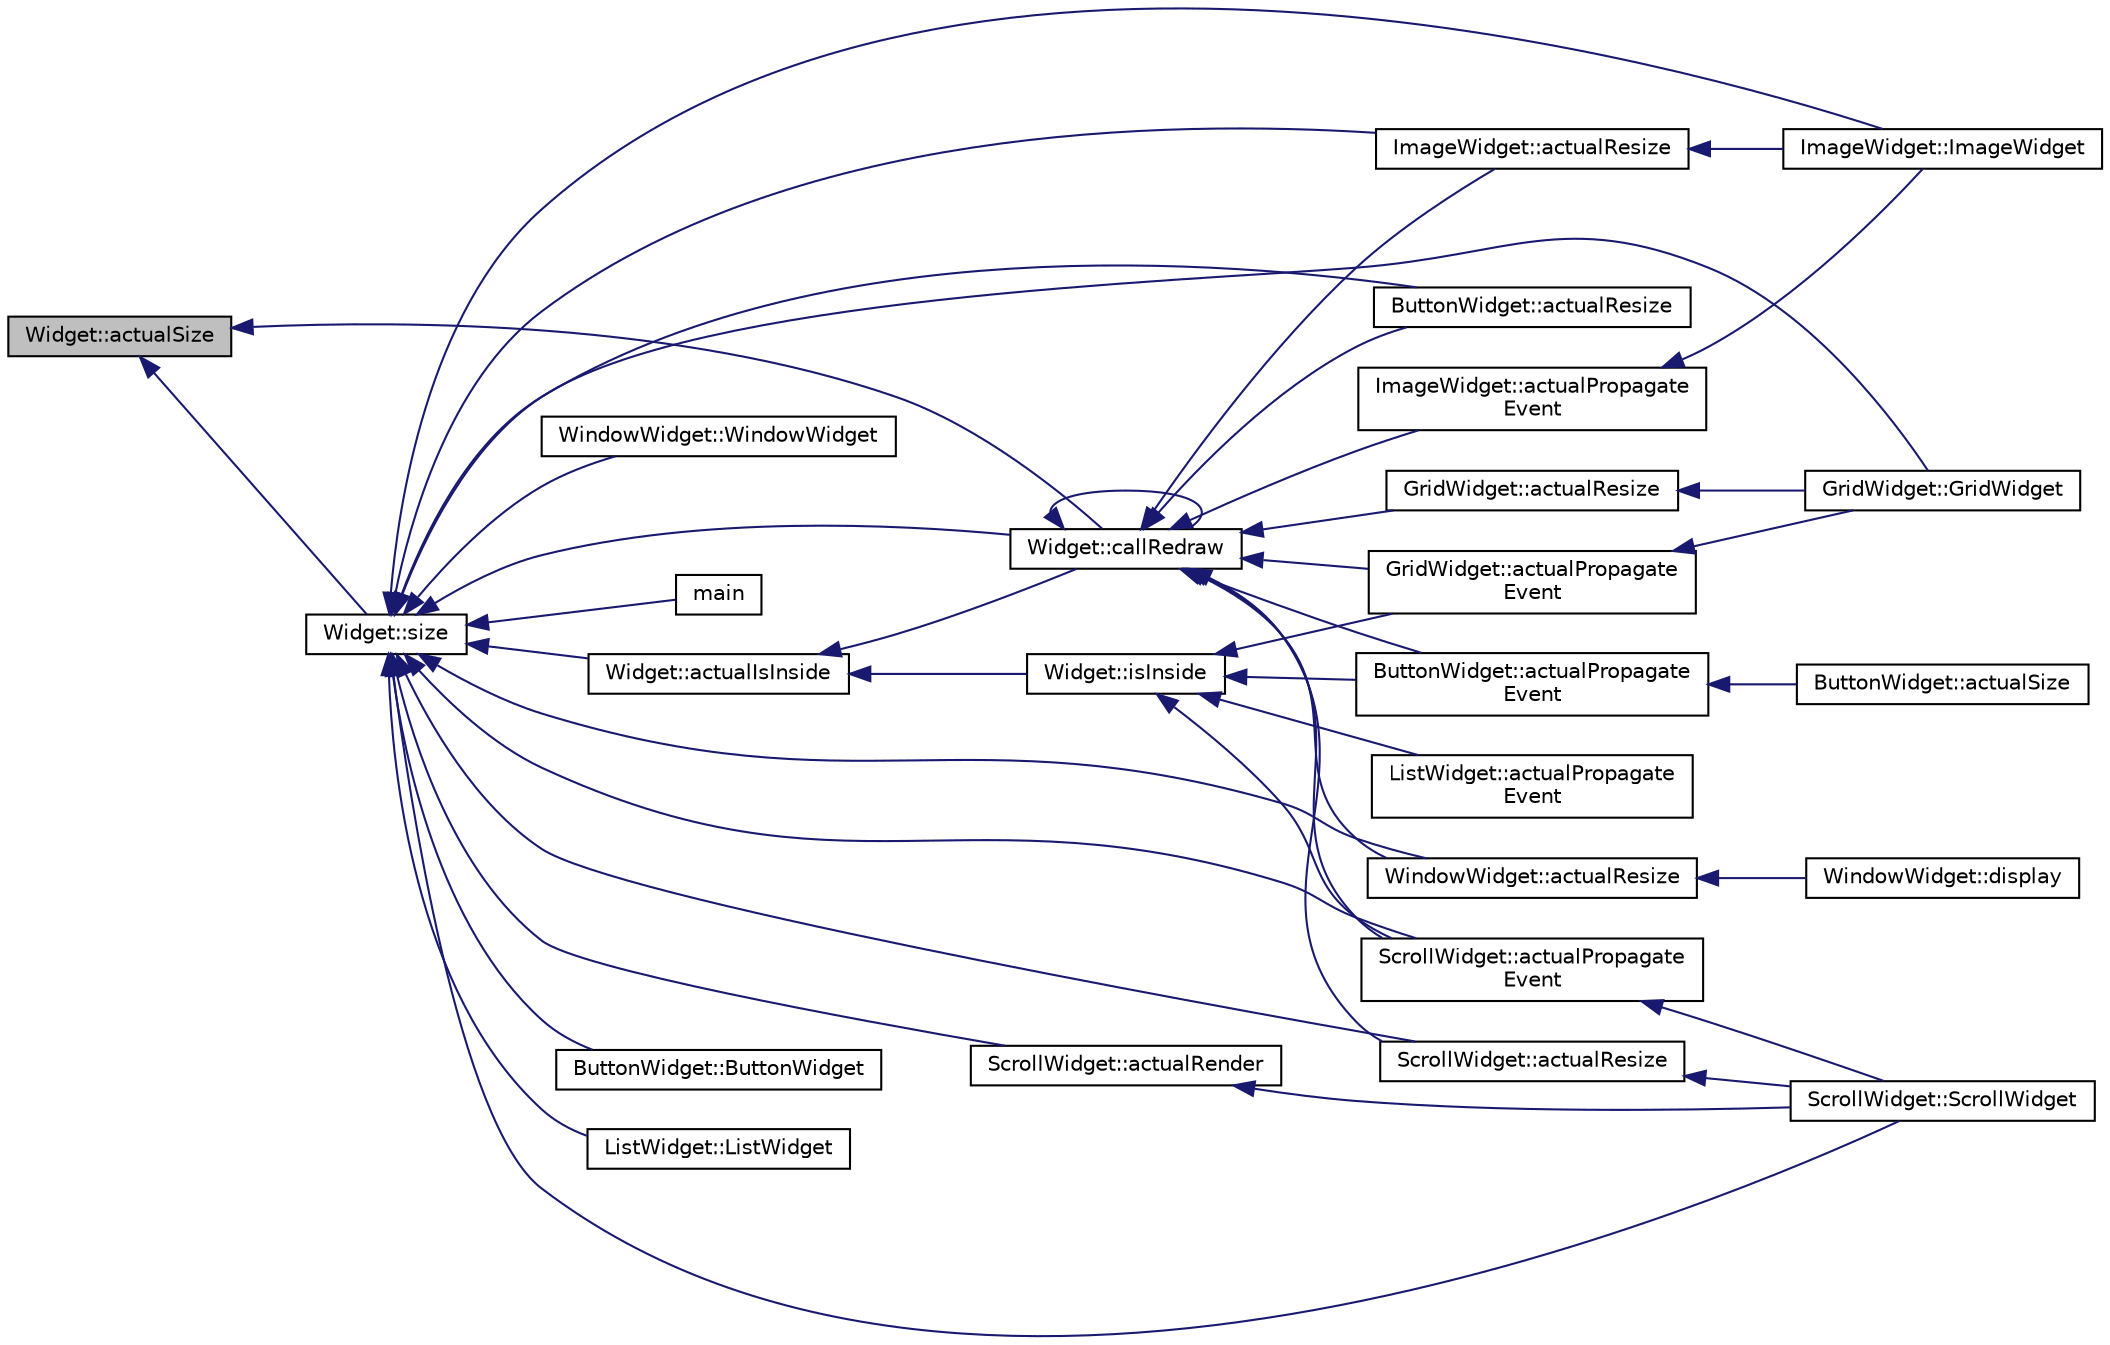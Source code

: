 digraph "Widget::actualSize"
{
 // INTERACTIVE_SVG=YES
  edge [fontname="Helvetica",fontsize="10",labelfontname="Helvetica",labelfontsize="10"];
  node [fontname="Helvetica",fontsize="10",shape=record];
  rankdir="LR";
  Node96 [label="Widget::actualSize",height=0.2,width=0.4,color="black", fillcolor="grey75", style="filled", fontcolor="black"];
  Node96 -> Node97 [dir="back",color="midnightblue",fontsize="10",style="solid",fontname="Helvetica"];
  Node97 [label="Widget::callRedraw",height=0.2,width=0.4,color="black", fillcolor="white", style="filled",URL="$class_widget.html#a210d4c8e3ea02cb777c6e3ad7fdc22b3"];
  Node97 -> Node98 [dir="back",color="midnightblue",fontsize="10",style="solid",fontname="Helvetica"];
  Node98 [label="ButtonWidget::actualResize",height=0.2,width=0.4,color="black", fillcolor="white", style="filled",URL="$class_button_widget.html#a66e8bfd9bc9a56b3a7cb2a8efc38347e"];
  Node97 -> Node99 [dir="back",color="midnightblue",fontsize="10",style="solid",fontname="Helvetica"];
  Node99 [label="ButtonWidget::actualPropagate\lEvent",height=0.2,width=0.4,color="black", fillcolor="white", style="filled",URL="$class_button_widget.html#aae069846bf4c475a475a47daf4178f3d"];
  Node99 -> Node100 [dir="back",color="midnightblue",fontsize="10",style="solid",fontname="Helvetica"];
  Node100 [label="ButtonWidget::actualSize",height=0.2,width=0.4,color="black", fillcolor="white", style="filled",URL="$class_button_widget.html#a050618b949448e783b589ddd4ccfedf0"];
  Node97 -> Node101 [dir="back",color="midnightblue",fontsize="10",style="solid",fontname="Helvetica"];
  Node101 [label="GridWidget::actualResize",height=0.2,width=0.4,color="black", fillcolor="white", style="filled",URL="$class_grid_widget.html#a640c641444f6a5dae5a66af01d036777"];
  Node101 -> Node102 [dir="back",color="midnightblue",fontsize="10",style="solid",fontname="Helvetica"];
  Node102 [label="GridWidget::GridWidget",height=0.2,width=0.4,color="black", fillcolor="white", style="filled",URL="$class_grid_widget.html#ae03af738f5dddd2e8ea1b08b2de4ee8b"];
  Node97 -> Node103 [dir="back",color="midnightblue",fontsize="10",style="solid",fontname="Helvetica"];
  Node103 [label="GridWidget::actualPropagate\lEvent",height=0.2,width=0.4,color="black", fillcolor="white", style="filled",URL="$class_grid_widget.html#a9c57f1ca2311d3caa936a481fa7fbef0"];
  Node103 -> Node102 [dir="back",color="midnightblue",fontsize="10",style="solid",fontname="Helvetica"];
  Node97 -> Node104 [dir="back",color="midnightblue",fontsize="10",style="solid",fontname="Helvetica"];
  Node104 [label="ImageWidget::actualResize",height=0.2,width=0.4,color="black", fillcolor="white", style="filled",URL="$class_image_widget.html#a3b5f1a6cf3f2fcde08f50f0b91eaff70"];
  Node104 -> Node105 [dir="back",color="midnightblue",fontsize="10",style="solid",fontname="Helvetica"];
  Node105 [label="ImageWidget::ImageWidget",height=0.2,width=0.4,color="black", fillcolor="white", style="filled",URL="$class_image_widget.html#a0691c9bec182528fb06d42d21bc859fe"];
  Node97 -> Node106 [dir="back",color="midnightblue",fontsize="10",style="solid",fontname="Helvetica"];
  Node106 [label="ImageWidget::actualPropagate\lEvent",height=0.2,width=0.4,color="black", fillcolor="white", style="filled",URL="$class_image_widget.html#a08c72c6888bf10e0941443ea67c72498"];
  Node106 -> Node105 [dir="back",color="midnightblue",fontsize="10",style="solid",fontname="Helvetica"];
  Node97 -> Node107 [dir="back",color="midnightblue",fontsize="10",style="solid",fontname="Helvetica"];
  Node107 [label="ScrollWidget::actualResize",height=0.2,width=0.4,color="black", fillcolor="white", style="filled",URL="$class_scroll_widget.html#a4ede9d7a9f850f367b39173bb2519bd6"];
  Node107 -> Node108 [dir="back",color="midnightblue",fontsize="10",style="solid",fontname="Helvetica"];
  Node108 [label="ScrollWidget::ScrollWidget",height=0.2,width=0.4,color="black", fillcolor="white", style="filled",URL="$class_scroll_widget.html#a8cd1d59b24aff85a353e86e24425e94d"];
  Node97 -> Node109 [dir="back",color="midnightblue",fontsize="10",style="solid",fontname="Helvetica"];
  Node109 [label="ScrollWidget::actualPropagate\lEvent",height=0.2,width=0.4,color="black", fillcolor="white", style="filled",URL="$class_scroll_widget.html#a19b22edd7d9f565af142e801a5960530"];
  Node109 -> Node108 [dir="back",color="midnightblue",fontsize="10",style="solid",fontname="Helvetica"];
  Node97 -> Node97 [dir="back",color="midnightblue",fontsize="10",style="solid",fontname="Helvetica"];
  Node97 -> Node110 [dir="back",color="midnightblue",fontsize="10",style="solid",fontname="Helvetica"];
  Node110 [label="WindowWidget::actualResize",height=0.2,width=0.4,color="black", fillcolor="white", style="filled",URL="$class_window_widget.html#a89a68a5d4dc9fd5da10ac75c1121a453"];
  Node110 -> Node111 [dir="back",color="midnightblue",fontsize="10",style="solid",fontname="Helvetica"];
  Node111 [label="WindowWidget::display",height=0.2,width=0.4,color="black", fillcolor="white", style="filled",URL="$class_window_widget.html#aaeb6c16306f82469d443182594a8ef8e"];
  Node96 -> Node112 [dir="back",color="midnightblue",fontsize="10",style="solid",fontname="Helvetica"];
  Node112 [label="Widget::size",height=0.2,width=0.4,color="black", fillcolor="white", style="filled",URL="$class_widget.html#aea985c025ef9b1210d0e3ab7d9c075ea"];
  Node112 -> Node113 [dir="back",color="midnightblue",fontsize="10",style="solid",fontname="Helvetica"];
  Node113 [label="ButtonWidget::ButtonWidget",height=0.2,width=0.4,color="black", fillcolor="white", style="filled",URL="$class_button_widget.html#a9026573430400298edd6137cb8854e92"];
  Node112 -> Node98 [dir="back",color="midnightblue",fontsize="10",style="solid",fontname="Helvetica"];
  Node112 -> Node102 [dir="back",color="midnightblue",fontsize="10",style="solid",fontname="Helvetica"];
  Node112 -> Node104 [dir="back",color="midnightblue",fontsize="10",style="solid",fontname="Helvetica"];
  Node112 -> Node105 [dir="back",color="midnightblue",fontsize="10",style="solid",fontname="Helvetica"];
  Node112 -> Node114 [dir="back",color="midnightblue",fontsize="10",style="solid",fontname="Helvetica"];
  Node114 [label="ListWidget::ListWidget",height=0.2,width=0.4,color="black", fillcolor="white", style="filled",URL="$class_list_widget.html#ac785b259033fc933d977e7584f8541b2"];
  Node112 -> Node107 [dir="back",color="midnightblue",fontsize="10",style="solid",fontname="Helvetica"];
  Node112 -> Node115 [dir="back",color="midnightblue",fontsize="10",style="solid",fontname="Helvetica"];
  Node115 [label="ScrollWidget::actualRender",height=0.2,width=0.4,color="black", fillcolor="white", style="filled",URL="$class_scroll_widget.html#a7e5e4571d6ed8bc20eedeac1493120bd"];
  Node115 -> Node108 [dir="back",color="midnightblue",fontsize="10",style="solid",fontname="Helvetica"];
  Node112 -> Node109 [dir="back",color="midnightblue",fontsize="10",style="solid",fontname="Helvetica"];
  Node112 -> Node108 [dir="back",color="midnightblue",fontsize="10",style="solid",fontname="Helvetica"];
  Node112 -> Node116 [dir="back",color="midnightblue",fontsize="10",style="solid",fontname="Helvetica"];
  Node116 [label="Widget::actualIsInside",height=0.2,width=0.4,color="black", fillcolor="white", style="filled",URL="$class_widget.html#af5851078b2f0c2f14a9bf377e535340f"];
  Node116 -> Node97 [dir="back",color="midnightblue",fontsize="10",style="solid",fontname="Helvetica"];
  Node116 -> Node117 [dir="back",color="midnightblue",fontsize="10",style="solid",fontname="Helvetica"];
  Node117 [label="Widget::isInside",height=0.2,width=0.4,color="black", fillcolor="white", style="filled",URL="$class_widget.html#ae5b0e7b391d855a3f75f166bb20253a8"];
  Node117 -> Node99 [dir="back",color="midnightblue",fontsize="10",style="solid",fontname="Helvetica"];
  Node117 -> Node103 [dir="back",color="midnightblue",fontsize="10",style="solid",fontname="Helvetica"];
  Node117 -> Node118 [dir="back",color="midnightblue",fontsize="10",style="solid",fontname="Helvetica"];
  Node118 [label="ListWidget::actualPropagate\lEvent",height=0.2,width=0.4,color="black", fillcolor="white", style="filled",URL="$class_list_widget.html#a91b56e252a550deda1d97a2992e3a9f7"];
  Node117 -> Node109 [dir="back",color="midnightblue",fontsize="10",style="solid",fontname="Helvetica"];
  Node112 -> Node97 [dir="back",color="midnightblue",fontsize="10",style="solid",fontname="Helvetica"];
  Node112 -> Node119 [dir="back",color="midnightblue",fontsize="10",style="solid",fontname="Helvetica"];
  Node119 [label="WindowWidget::WindowWidget",height=0.2,width=0.4,color="black", fillcolor="white", style="filled",URL="$class_window_widget.html#ab29ddd83d18098299db66b0e3249cb60"];
  Node112 -> Node110 [dir="back",color="midnightblue",fontsize="10",style="solid",fontname="Helvetica"];
  Node112 -> Node120 [dir="back",color="midnightblue",fontsize="10",style="solid",fontname="Helvetica"];
  Node120 [label="main",height=0.2,width=0.4,color="black", fillcolor="white", style="filled",URL="$main_8cpp.html#ae66f6b31b5ad750f1fe042a706a4e3d4"];
}
